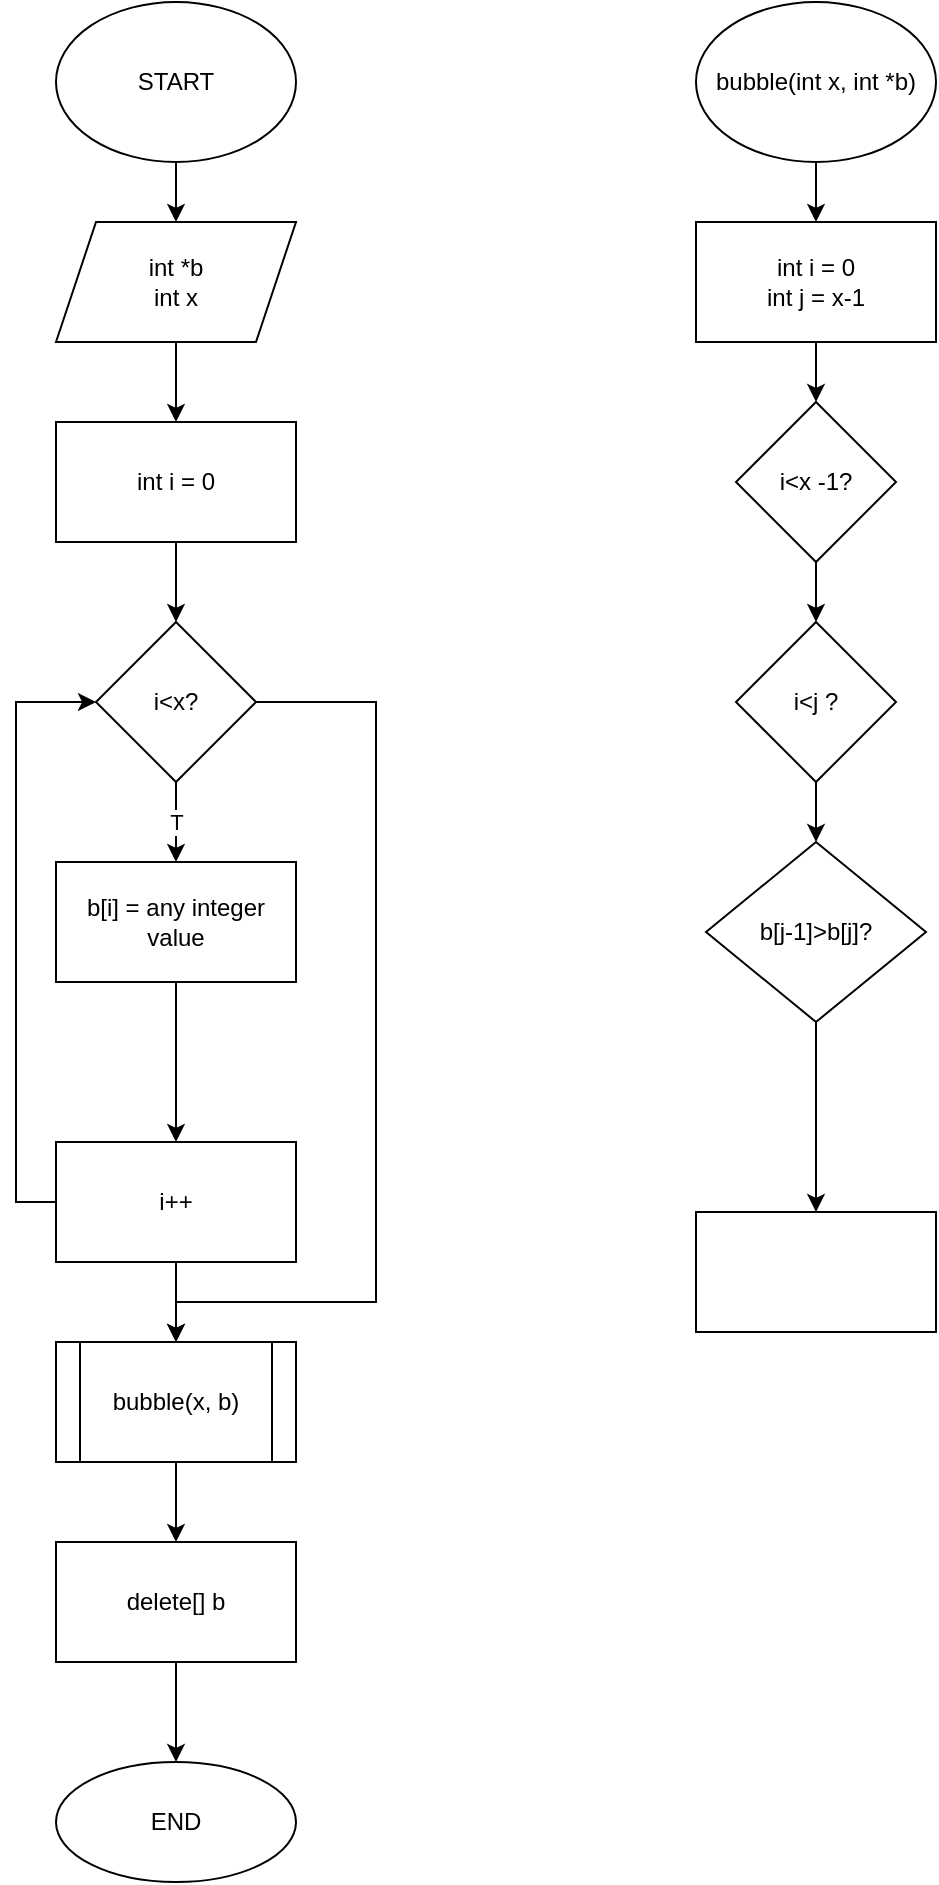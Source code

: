 <mxfile version="20.0.1" type="github">
  <diagram id="C5RBs43oDa-KdzZeNtuy" name="Page-1">
    <mxGraphModel dx="460" dy="904" grid="1" gridSize="10" guides="1" tooltips="1" connect="1" arrows="1" fold="1" page="1" pageScale="1" pageWidth="827" pageHeight="1169" math="0" shadow="0">
      <root>
        <mxCell id="WIyWlLk6GJQsqaUBKTNV-0" />
        <mxCell id="WIyWlLk6GJQsqaUBKTNV-1" parent="WIyWlLk6GJQsqaUBKTNV-0" />
        <mxCell id="4x82MqHF7VBYx0RcAm6R-3" style="edgeStyle=orthogonalEdgeStyle;rounded=0;orthogonalLoop=1;jettySize=auto;html=1;exitX=0.5;exitY=1;exitDx=0;exitDy=0;entryX=0.5;entryY=0;entryDx=0;entryDy=0;" edge="1" parent="WIyWlLk6GJQsqaUBKTNV-1" source="4x82MqHF7VBYx0RcAm6R-0" target="4x82MqHF7VBYx0RcAm6R-2">
          <mxGeometry relative="1" as="geometry" />
        </mxCell>
        <mxCell id="4x82MqHF7VBYx0RcAm6R-0" value="START" style="ellipse;whiteSpace=wrap;html=1;" vertex="1" parent="WIyWlLk6GJQsqaUBKTNV-1">
          <mxGeometry x="80" y="40" width="120" height="80" as="geometry" />
        </mxCell>
        <mxCell id="4x82MqHF7VBYx0RcAm6R-5" value="" style="edgeStyle=orthogonalEdgeStyle;rounded=0;orthogonalLoop=1;jettySize=auto;html=1;" edge="1" parent="WIyWlLk6GJQsqaUBKTNV-1" source="4x82MqHF7VBYx0RcAm6R-2" target="4x82MqHF7VBYx0RcAm6R-4">
          <mxGeometry relative="1" as="geometry" />
        </mxCell>
        <mxCell id="4x82MqHF7VBYx0RcAm6R-2" value="int *b&lt;br&gt;int x" style="shape=parallelogram;perimeter=parallelogramPerimeter;whiteSpace=wrap;html=1;fixedSize=1;" vertex="1" parent="WIyWlLk6GJQsqaUBKTNV-1">
          <mxGeometry x="80" y="150" width="120" height="60" as="geometry" />
        </mxCell>
        <mxCell id="4x82MqHF7VBYx0RcAm6R-7" value="" style="edgeStyle=orthogonalEdgeStyle;rounded=0;orthogonalLoop=1;jettySize=auto;html=1;" edge="1" parent="WIyWlLk6GJQsqaUBKTNV-1" source="4x82MqHF7VBYx0RcAm6R-4" target="4x82MqHF7VBYx0RcAm6R-6">
          <mxGeometry relative="1" as="geometry" />
        </mxCell>
        <mxCell id="4x82MqHF7VBYx0RcAm6R-4" value="int i = 0" style="whiteSpace=wrap;html=1;" vertex="1" parent="WIyWlLk6GJQsqaUBKTNV-1">
          <mxGeometry x="80" y="250" width="120" height="60" as="geometry" />
        </mxCell>
        <mxCell id="4x82MqHF7VBYx0RcAm6R-10" value="T" style="edgeStyle=orthogonalEdgeStyle;rounded=0;orthogonalLoop=1;jettySize=auto;html=1;" edge="1" parent="WIyWlLk6GJQsqaUBKTNV-1" source="4x82MqHF7VBYx0RcAm6R-6" target="4x82MqHF7VBYx0RcAm6R-9">
          <mxGeometry relative="1" as="geometry" />
        </mxCell>
        <mxCell id="4x82MqHF7VBYx0RcAm6R-21" style="edgeStyle=orthogonalEdgeStyle;rounded=0;orthogonalLoop=1;jettySize=auto;html=1;exitX=1;exitY=0.5;exitDx=0;exitDy=0;entryX=0.5;entryY=0;entryDx=0;entryDy=0;" edge="1" parent="WIyWlLk6GJQsqaUBKTNV-1" source="4x82MqHF7VBYx0RcAm6R-6" target="4x82MqHF7VBYx0RcAm6R-11">
          <mxGeometry relative="1" as="geometry">
            <Array as="points">
              <mxPoint x="240" y="390" />
              <mxPoint x="240" y="690" />
              <mxPoint x="140" y="690" />
            </Array>
          </mxGeometry>
        </mxCell>
        <mxCell id="4x82MqHF7VBYx0RcAm6R-6" value="i&amp;lt;x?" style="rhombus;whiteSpace=wrap;html=1;" vertex="1" parent="WIyWlLk6GJQsqaUBKTNV-1">
          <mxGeometry x="100" y="350" width="80" height="80" as="geometry" />
        </mxCell>
        <mxCell id="4x82MqHF7VBYx0RcAm6R-18" value="" style="edgeStyle=orthogonalEdgeStyle;rounded=0;orthogonalLoop=1;jettySize=auto;html=1;" edge="1" parent="WIyWlLk6GJQsqaUBKTNV-1" source="4x82MqHF7VBYx0RcAm6R-9" target="4x82MqHF7VBYx0RcAm6R-17">
          <mxGeometry relative="1" as="geometry" />
        </mxCell>
        <mxCell id="4x82MqHF7VBYx0RcAm6R-9" value="b[i] = any integer value" style="whiteSpace=wrap;html=1;" vertex="1" parent="WIyWlLk6GJQsqaUBKTNV-1">
          <mxGeometry x="80" y="470" width="120" height="60" as="geometry" />
        </mxCell>
        <mxCell id="4x82MqHF7VBYx0RcAm6R-14" value="" style="edgeStyle=orthogonalEdgeStyle;rounded=0;orthogonalLoop=1;jettySize=auto;html=1;" edge="1" parent="WIyWlLk6GJQsqaUBKTNV-1" source="4x82MqHF7VBYx0RcAm6R-11" target="4x82MqHF7VBYx0RcAm6R-13">
          <mxGeometry relative="1" as="geometry" />
        </mxCell>
        <mxCell id="4x82MqHF7VBYx0RcAm6R-11" value="bubble(x, b)" style="shape=process;whiteSpace=wrap;html=1;backgroundOutline=1;" vertex="1" parent="WIyWlLk6GJQsqaUBKTNV-1">
          <mxGeometry x="80" y="710" width="120" height="60" as="geometry" />
        </mxCell>
        <mxCell id="4x82MqHF7VBYx0RcAm6R-16" value="" style="edgeStyle=orthogonalEdgeStyle;rounded=0;orthogonalLoop=1;jettySize=auto;html=1;" edge="1" parent="WIyWlLk6GJQsqaUBKTNV-1" source="4x82MqHF7VBYx0RcAm6R-13" target="4x82MqHF7VBYx0RcAm6R-15">
          <mxGeometry relative="1" as="geometry" />
        </mxCell>
        <mxCell id="4x82MqHF7VBYx0RcAm6R-13" value="delete[] b" style="whiteSpace=wrap;html=1;" vertex="1" parent="WIyWlLk6GJQsqaUBKTNV-1">
          <mxGeometry x="80" y="810" width="120" height="60" as="geometry" />
        </mxCell>
        <mxCell id="4x82MqHF7VBYx0RcAm6R-15" value="END" style="ellipse;whiteSpace=wrap;html=1;" vertex="1" parent="WIyWlLk6GJQsqaUBKTNV-1">
          <mxGeometry x="80" y="920" width="120" height="60" as="geometry" />
        </mxCell>
        <mxCell id="4x82MqHF7VBYx0RcAm6R-19" style="edgeStyle=orthogonalEdgeStyle;rounded=0;orthogonalLoop=1;jettySize=auto;html=1;exitX=0;exitY=0.5;exitDx=0;exitDy=0;entryX=0;entryY=0.5;entryDx=0;entryDy=0;" edge="1" parent="WIyWlLk6GJQsqaUBKTNV-1" source="4x82MqHF7VBYx0RcAm6R-17" target="4x82MqHF7VBYx0RcAm6R-6">
          <mxGeometry relative="1" as="geometry" />
        </mxCell>
        <mxCell id="4x82MqHF7VBYx0RcAm6R-20" style="edgeStyle=orthogonalEdgeStyle;rounded=0;orthogonalLoop=1;jettySize=auto;html=1;exitX=0.5;exitY=1;exitDx=0;exitDy=0;entryX=0.5;entryY=0;entryDx=0;entryDy=0;" edge="1" parent="WIyWlLk6GJQsqaUBKTNV-1" source="4x82MqHF7VBYx0RcAm6R-17" target="4x82MqHF7VBYx0RcAm6R-11">
          <mxGeometry relative="1" as="geometry" />
        </mxCell>
        <mxCell id="4x82MqHF7VBYx0RcAm6R-17" value="i++" style="whiteSpace=wrap;html=1;" vertex="1" parent="WIyWlLk6GJQsqaUBKTNV-1">
          <mxGeometry x="80" y="610" width="120" height="60" as="geometry" />
        </mxCell>
        <mxCell id="4x82MqHF7VBYx0RcAm6R-24" style="edgeStyle=orthogonalEdgeStyle;rounded=0;orthogonalLoop=1;jettySize=auto;html=1;exitX=0.5;exitY=1;exitDx=0;exitDy=0;entryX=0.5;entryY=0;entryDx=0;entryDy=0;" edge="1" parent="WIyWlLk6GJQsqaUBKTNV-1" source="4x82MqHF7VBYx0RcAm6R-22" target="4x82MqHF7VBYx0RcAm6R-23">
          <mxGeometry relative="1" as="geometry" />
        </mxCell>
        <mxCell id="4x82MqHF7VBYx0RcAm6R-22" value="bubble(int x, int *b)" style="ellipse;whiteSpace=wrap;html=1;" vertex="1" parent="WIyWlLk6GJQsqaUBKTNV-1">
          <mxGeometry x="400" y="40" width="120" height="80" as="geometry" />
        </mxCell>
        <mxCell id="4x82MqHF7VBYx0RcAm6R-26" style="edgeStyle=orthogonalEdgeStyle;rounded=0;orthogonalLoop=1;jettySize=auto;html=1;exitX=0.5;exitY=1;exitDx=0;exitDy=0;entryX=0.5;entryY=0;entryDx=0;entryDy=0;" edge="1" parent="WIyWlLk6GJQsqaUBKTNV-1" source="4x82MqHF7VBYx0RcAm6R-23" target="4x82MqHF7VBYx0RcAm6R-25">
          <mxGeometry relative="1" as="geometry" />
        </mxCell>
        <mxCell id="4x82MqHF7VBYx0RcAm6R-23" value="int i = 0&lt;br&gt;int j = x-1" style="rounded=0;whiteSpace=wrap;html=1;" vertex="1" parent="WIyWlLk6GJQsqaUBKTNV-1">
          <mxGeometry x="400" y="150" width="120" height="60" as="geometry" />
        </mxCell>
        <mxCell id="4x82MqHF7VBYx0RcAm6R-28" style="edgeStyle=orthogonalEdgeStyle;rounded=0;orthogonalLoop=1;jettySize=auto;html=1;exitX=0.5;exitY=1;exitDx=0;exitDy=0;entryX=0.5;entryY=0;entryDx=0;entryDy=0;" edge="1" parent="WIyWlLk6GJQsqaUBKTNV-1" source="4x82MqHF7VBYx0RcAm6R-25" target="4x82MqHF7VBYx0RcAm6R-27">
          <mxGeometry relative="1" as="geometry" />
        </mxCell>
        <mxCell id="4x82MqHF7VBYx0RcAm6R-25" value="i&amp;lt;x -1?" style="rhombus;whiteSpace=wrap;html=1;" vertex="1" parent="WIyWlLk6GJQsqaUBKTNV-1">
          <mxGeometry x="420" y="240" width="80" height="80" as="geometry" />
        </mxCell>
        <mxCell id="4x82MqHF7VBYx0RcAm6R-30" style="edgeStyle=orthogonalEdgeStyle;rounded=0;orthogonalLoop=1;jettySize=auto;html=1;exitX=0.5;exitY=1;exitDx=0;exitDy=0;entryX=0.5;entryY=0;entryDx=0;entryDy=0;" edge="1" parent="WIyWlLk6GJQsqaUBKTNV-1" source="4x82MqHF7VBYx0RcAm6R-27" target="4x82MqHF7VBYx0RcAm6R-29">
          <mxGeometry relative="1" as="geometry" />
        </mxCell>
        <mxCell id="4x82MqHF7VBYx0RcAm6R-27" value="i&amp;lt;j ?" style="rhombus;whiteSpace=wrap;html=1;" vertex="1" parent="WIyWlLk6GJQsqaUBKTNV-1">
          <mxGeometry x="420" y="350" width="80" height="80" as="geometry" />
        </mxCell>
        <mxCell id="4x82MqHF7VBYx0RcAm6R-34" value="" style="edgeStyle=orthogonalEdgeStyle;rounded=0;orthogonalLoop=1;jettySize=auto;html=1;" edge="1" parent="WIyWlLk6GJQsqaUBKTNV-1" source="4x82MqHF7VBYx0RcAm6R-29" target="4x82MqHF7VBYx0RcAm6R-33">
          <mxGeometry relative="1" as="geometry" />
        </mxCell>
        <mxCell id="4x82MqHF7VBYx0RcAm6R-29" value="b[j-1]&amp;gt;b[j]?" style="rhombus;whiteSpace=wrap;html=1;" vertex="1" parent="WIyWlLk6GJQsqaUBKTNV-1">
          <mxGeometry x="405" y="460" width="110" height="90" as="geometry" />
        </mxCell>
        <mxCell id="4x82MqHF7VBYx0RcAm6R-33" value="" style="whiteSpace=wrap;html=1;" vertex="1" parent="WIyWlLk6GJQsqaUBKTNV-1">
          <mxGeometry x="400" y="645" width="120" height="60" as="geometry" />
        </mxCell>
      </root>
    </mxGraphModel>
  </diagram>
</mxfile>
